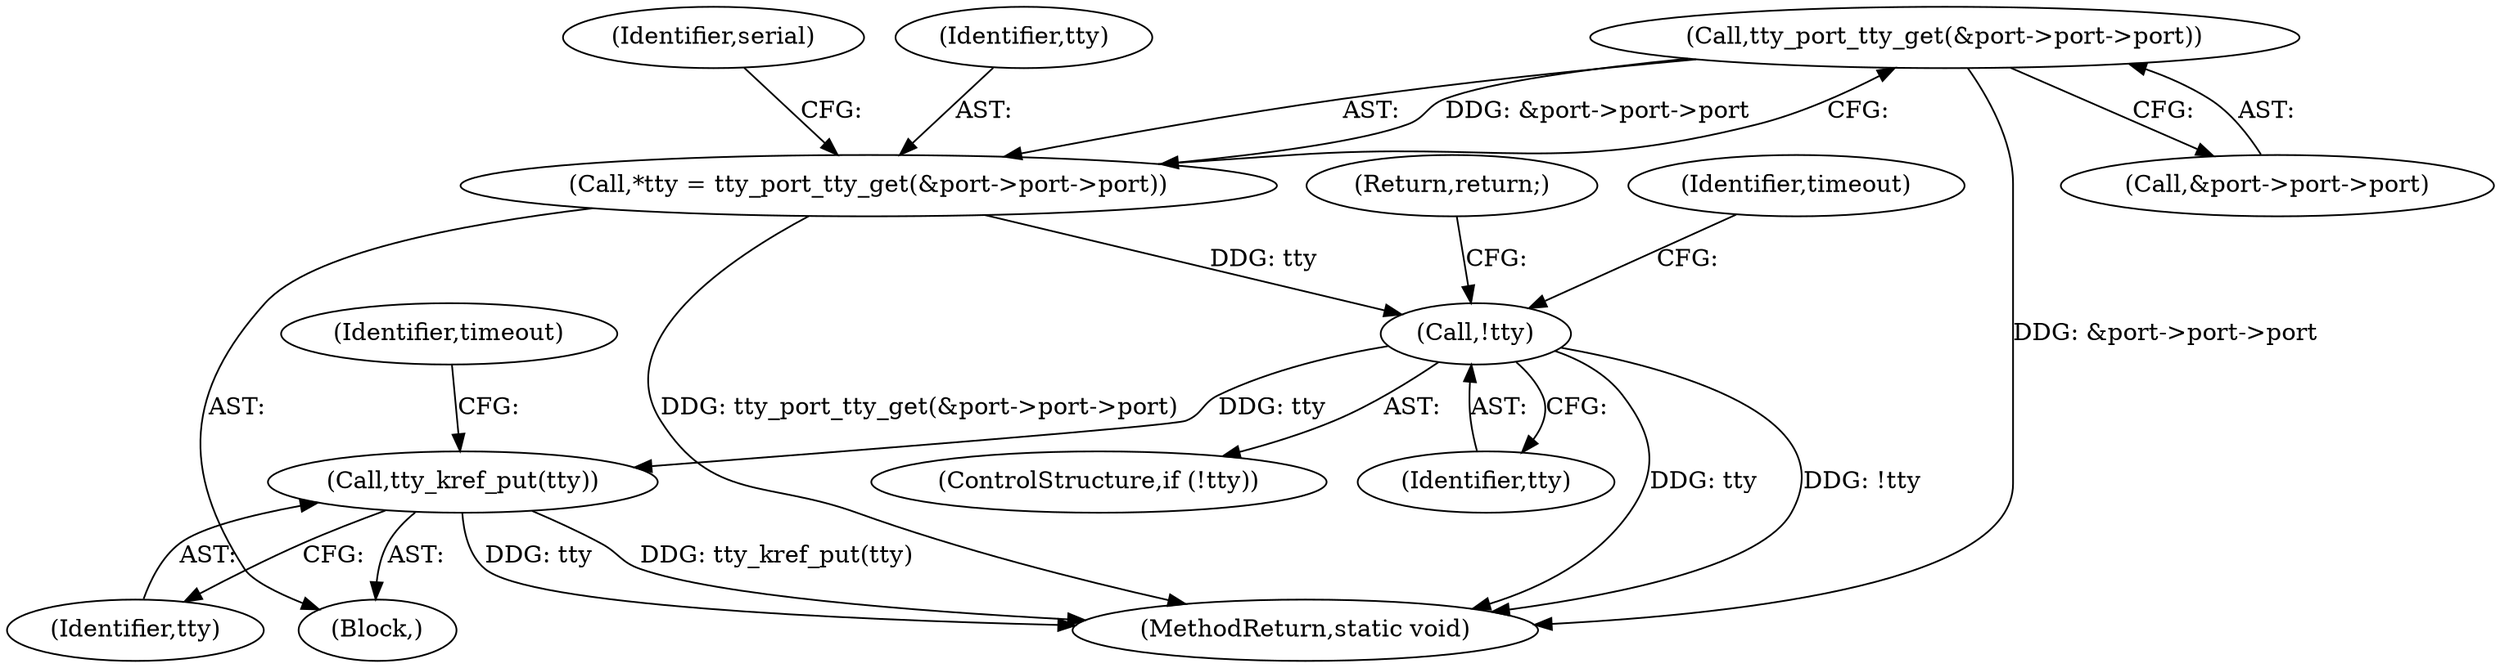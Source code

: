digraph "0_linux_1ee0a224bc9aad1de496c795f96bc6ba2c394811@pointer" {
"1000116" [label="(Call,tty_port_tty_get(&port->port->port))"];
"1000114" [label="(Call,*tty = tty_port_tty_get(&port->port->port))"];
"1000134" [label="(Call,!tty)"];
"1000226" [label="(Call,tty_kref_put(tty))"];
"1000133" [label="(ControlStructure,if (!tty))"];
"1000135" [label="(Identifier,tty)"];
"1000125" [label="(Identifier,serial)"];
"1000279" [label="(MethodReturn,static void)"];
"1000111" [label="(Block,)"];
"1000229" [label="(Identifier,timeout)"];
"1000116" [label="(Call,tty_port_tty_get(&port->port->port))"];
"1000117" [label="(Call,&port->port->port)"];
"1000226" [label="(Call,tty_kref_put(tty))"];
"1000136" [label="(Return,return;)"];
"1000134" [label="(Call,!tty)"];
"1000227" [label="(Identifier,tty)"];
"1000115" [label="(Identifier,tty)"];
"1000139" [label="(Identifier,timeout)"];
"1000114" [label="(Call,*tty = tty_port_tty_get(&port->port->port))"];
"1000116" -> "1000114"  [label="AST: "];
"1000116" -> "1000117"  [label="CFG: "];
"1000117" -> "1000116"  [label="AST: "];
"1000114" -> "1000116"  [label="CFG: "];
"1000116" -> "1000279"  [label="DDG: &port->port->port"];
"1000116" -> "1000114"  [label="DDG: &port->port->port"];
"1000114" -> "1000111"  [label="AST: "];
"1000115" -> "1000114"  [label="AST: "];
"1000125" -> "1000114"  [label="CFG: "];
"1000114" -> "1000279"  [label="DDG: tty_port_tty_get(&port->port->port)"];
"1000114" -> "1000134"  [label="DDG: tty"];
"1000134" -> "1000133"  [label="AST: "];
"1000134" -> "1000135"  [label="CFG: "];
"1000135" -> "1000134"  [label="AST: "];
"1000136" -> "1000134"  [label="CFG: "];
"1000139" -> "1000134"  [label="CFG: "];
"1000134" -> "1000279"  [label="DDG: !tty"];
"1000134" -> "1000279"  [label="DDG: tty"];
"1000134" -> "1000226"  [label="DDG: tty"];
"1000226" -> "1000111"  [label="AST: "];
"1000226" -> "1000227"  [label="CFG: "];
"1000227" -> "1000226"  [label="AST: "];
"1000229" -> "1000226"  [label="CFG: "];
"1000226" -> "1000279"  [label="DDG: tty_kref_put(tty)"];
"1000226" -> "1000279"  [label="DDG: tty"];
}
